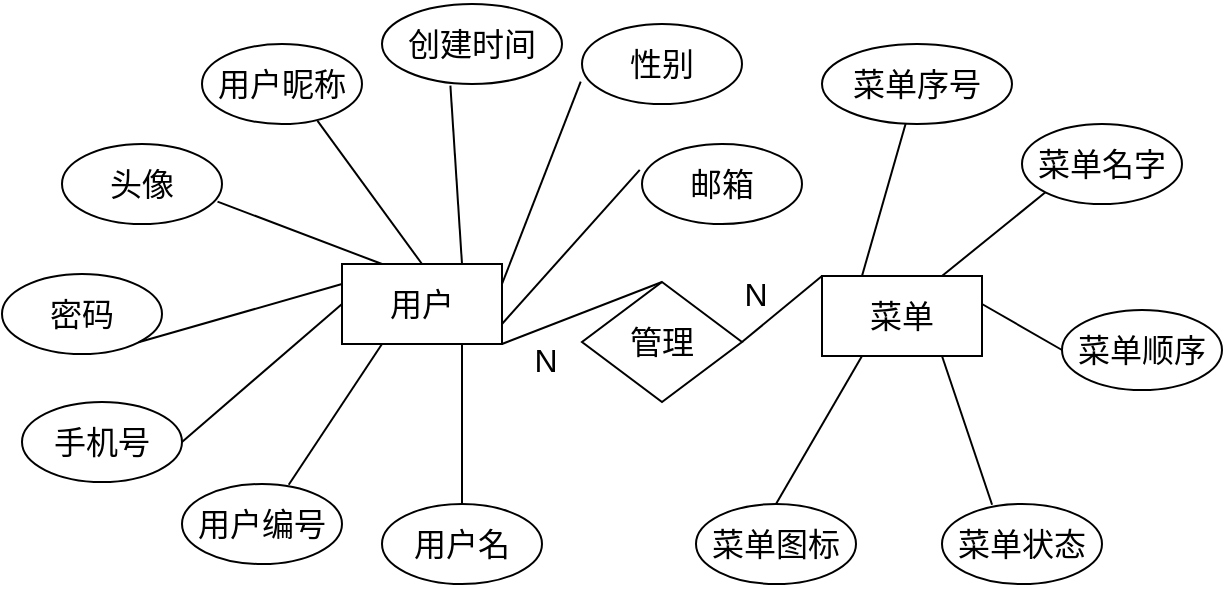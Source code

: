 <mxfile version="27.0.3">
  <diagram name="第 1 页" id="WmBBEiVnS1xbPfWJQFoL">
    <mxGraphModel dx="1500" dy="826" grid="1" gridSize="10" guides="1" tooltips="1" connect="1" arrows="1" fold="1" page="1" pageScale="1" pageWidth="827" pageHeight="1169" math="0" shadow="0">
      <root>
        <mxCell id="0" />
        <mxCell id="1" parent="0" />
        <mxCell id="0fA8BxLHoG1O0I9b1wSv-4" value="&lt;span style=&quot;font-size: 16px;&quot;&gt;菜单&lt;/span&gt;" style="rounded=0;whiteSpace=wrap;html=1;" parent="1" vertex="1">
          <mxGeometry x="470" y="306" width="80" height="40" as="geometry" />
        </mxCell>
        <mxCell id="0fA8BxLHoG1O0I9b1wSv-6" value="&lt;font style=&quot;font-size: 16px;&quot;&gt;用户&lt;/font&gt;" style="rounded=0;whiteSpace=wrap;html=1;" parent="1" vertex="1">
          <mxGeometry x="230" y="300" width="80" height="40" as="geometry" />
        </mxCell>
        <mxCell id="0fA8BxLHoG1O0I9b1wSv-11" value="&lt;p class=&quot;MsoNormal&quot;&gt;&lt;font face=&quot;Helvetica&quot; style=&quot;font-size: 16px;&quot;&gt;用户编号&lt;/font&gt;&lt;/p&gt;" style="ellipse;whiteSpace=wrap;html=1;" parent="1" vertex="1">
          <mxGeometry x="150" y="410" width="80" height="40" as="geometry" />
        </mxCell>
        <mxCell id="0fA8BxLHoG1O0I9b1wSv-12" value="&lt;p class=&quot;MsoNormal&quot;&gt;&lt;font face=&quot;Helvetica&quot; style=&quot;font-size: 16px;&quot;&gt;用户昵称&lt;/font&gt;&lt;/p&gt;" style="ellipse;whiteSpace=wrap;html=1;" parent="1" vertex="1">
          <mxGeometry x="160" y="190" width="80" height="40" as="geometry" />
        </mxCell>
        <mxCell id="0fA8BxLHoG1O0I9b1wSv-13" value="&lt;p class=&quot;MsoNormal&quot;&gt;&lt;font face=&quot;Helvetica&quot; style=&quot;font-size: 16px;&quot;&gt;用户名&lt;/font&gt;&lt;/p&gt;" style="ellipse;whiteSpace=wrap;html=1;" parent="1" vertex="1">
          <mxGeometry x="250" y="420" width="80" height="40" as="geometry" />
        </mxCell>
        <mxCell id="0fA8BxLHoG1O0I9b1wSv-14" value="&lt;p class=&quot;MsoNormal&quot;&gt;&lt;font face=&quot;Helvetica&quot; style=&quot;font-size: 16px;&quot;&gt;邮箱&lt;/font&gt;&lt;/p&gt;" style="ellipse;whiteSpace=wrap;html=1;" parent="1" vertex="1">
          <mxGeometry x="380" y="240" width="80" height="40" as="geometry" />
        </mxCell>
        <mxCell id="0fA8BxLHoG1O0I9b1wSv-15" value="&lt;p class=&quot;MsoNormal&quot;&gt;&lt;font face=&quot;Helvetica&quot; style=&quot;font-size: 16px;&quot;&gt;密码&lt;/font&gt;&lt;/p&gt;" style="ellipse;whiteSpace=wrap;html=1;" parent="1" vertex="1">
          <mxGeometry x="60" y="305" width="80" height="40" as="geometry" />
        </mxCell>
        <mxCell id="0fA8BxLHoG1O0I9b1wSv-16" value="&lt;p class=&quot;MsoNormal&quot;&gt;&lt;font style=&quot;font-size: 16px;&quot;&gt;手机号&lt;/font&gt;&lt;/p&gt;" style="ellipse;whiteSpace=wrap;html=1;" parent="1" vertex="1">
          <mxGeometry x="70" y="369" width="80" height="40" as="geometry" />
        </mxCell>
        <mxCell id="0fA8BxLHoG1O0I9b1wSv-17" value="&lt;p class=&quot;MsoNormal&quot;&gt;&lt;font face=&quot;Helvetica&quot; style=&quot;font-size: 16px;&quot;&gt;性别&lt;/font&gt;&lt;/p&gt;" style="ellipse;whiteSpace=wrap;html=1;" parent="1" vertex="1">
          <mxGeometry x="350" y="180" width="80" height="40" as="geometry" />
        </mxCell>
        <mxCell id="0fA8BxLHoG1O0I9b1wSv-18" value="&lt;p class=&quot;MsoNormal&quot;&gt;&lt;font style=&quot;font-size: 16px;&quot;&gt;头像&lt;/font&gt;&lt;/p&gt;" style="ellipse;whiteSpace=wrap;html=1;" parent="1" vertex="1">
          <mxGeometry x="90" y="240" width="80" height="40" as="geometry" />
        </mxCell>
        <mxCell id="0fA8BxLHoG1O0I9b1wSv-19" value="&lt;p class=&quot;MsoNormal&quot;&gt;&lt;font face=&quot;Helvetica&quot; style=&quot;font-size: 16px;&quot;&gt;创建时间&lt;/font&gt;&lt;/p&gt;" style="ellipse;whiteSpace=wrap;html=1;" parent="1" vertex="1">
          <mxGeometry x="250" y="170" width="90" height="40" as="geometry" />
        </mxCell>
        <mxCell id="0fA8BxLHoG1O0I9b1wSv-20" value="" style="endArrow=none;html=1;rounded=0;exitX=0.5;exitY=0;exitDx=0;exitDy=0;entryX=0.75;entryY=1;entryDx=0;entryDy=0;" parent="1" source="0fA8BxLHoG1O0I9b1wSv-13" target="0fA8BxLHoG1O0I9b1wSv-6" edge="1">
          <mxGeometry width="50" height="50" relative="1" as="geometry">
            <mxPoint x="160" y="390" as="sourcePoint" />
            <mxPoint x="210" y="340" as="targetPoint" />
          </mxGeometry>
        </mxCell>
        <mxCell id="0fA8BxLHoG1O0I9b1wSv-21" value="" style="endArrow=none;html=1;rounded=0;exitX=-0.014;exitY=0.324;exitDx=0;exitDy=0;entryX=1;entryY=0.75;entryDx=0;entryDy=0;exitPerimeter=0;" parent="1" source="0fA8BxLHoG1O0I9b1wSv-14" target="0fA8BxLHoG1O0I9b1wSv-6" edge="1">
          <mxGeometry width="50" height="50" relative="1" as="geometry">
            <mxPoint x="200" y="400" as="sourcePoint" />
            <mxPoint x="250" y="350" as="targetPoint" />
          </mxGeometry>
        </mxCell>
        <mxCell id="0fA8BxLHoG1O0I9b1wSv-22" value="" style="endArrow=none;html=1;rounded=0;exitX=-0.008;exitY=0.72;exitDx=0;exitDy=0;exitPerimeter=0;entryX=1;entryY=0.25;entryDx=0;entryDy=0;" parent="1" source="0fA8BxLHoG1O0I9b1wSv-17" target="0fA8BxLHoG1O0I9b1wSv-6" edge="1">
          <mxGeometry width="50" height="50" relative="1" as="geometry">
            <mxPoint x="280" y="435" as="sourcePoint" />
            <mxPoint x="260" y="350" as="targetPoint" />
          </mxGeometry>
        </mxCell>
        <mxCell id="0fA8BxLHoG1O0I9b1wSv-23" value="" style="endArrow=none;html=1;rounded=0;exitX=0.667;exitY=0.01;exitDx=0;exitDy=0;entryX=0.25;entryY=1;entryDx=0;entryDy=0;exitPerimeter=0;" parent="1" source="0fA8BxLHoG1O0I9b1wSv-11" target="0fA8BxLHoG1O0I9b1wSv-6" edge="1">
          <mxGeometry width="50" height="50" relative="1" as="geometry">
            <mxPoint x="148" y="356" as="sourcePoint" />
            <mxPoint x="210" y="310" as="targetPoint" />
          </mxGeometry>
        </mxCell>
        <mxCell id="0fA8BxLHoG1O0I9b1wSv-24" value="" style="endArrow=none;html=1;rounded=0;exitX=1;exitY=0.5;exitDx=0;exitDy=0;entryX=0;entryY=0.5;entryDx=0;entryDy=0;" parent="1" source="0fA8BxLHoG1O0I9b1wSv-16" target="0fA8BxLHoG1O0I9b1wSv-6" edge="1">
          <mxGeometry width="50" height="50" relative="1" as="geometry">
            <mxPoint x="130" y="300" as="sourcePoint" />
            <mxPoint x="220" y="280" as="targetPoint" />
          </mxGeometry>
        </mxCell>
        <mxCell id="0fA8BxLHoG1O0I9b1wSv-25" value="" style="endArrow=none;html=1;rounded=0;exitX=1;exitY=1;exitDx=0;exitDy=0;entryX=0;entryY=0.25;entryDx=0;entryDy=0;" parent="1" source="0fA8BxLHoG1O0I9b1wSv-15" target="0fA8BxLHoG1O0I9b1wSv-6" edge="1">
          <mxGeometry width="50" height="50" relative="1" as="geometry">
            <mxPoint x="160" y="250" as="sourcePoint" />
            <mxPoint x="250" y="330" as="targetPoint" />
          </mxGeometry>
        </mxCell>
        <mxCell id="0fA8BxLHoG1O0I9b1wSv-26" value="" style="endArrow=none;html=1;rounded=0;exitX=0.972;exitY=0.72;exitDx=0;exitDy=0;entryX=0.25;entryY=0;entryDx=0;entryDy=0;exitPerimeter=0;" parent="1" source="0fA8BxLHoG1O0I9b1wSv-18" target="0fA8BxLHoG1O0I9b1wSv-6" edge="1">
          <mxGeometry width="50" height="50" relative="1" as="geometry">
            <mxPoint x="200" y="214" as="sourcePoint" />
            <mxPoint x="272" y="270" as="targetPoint" />
          </mxGeometry>
        </mxCell>
        <mxCell id="0fA8BxLHoG1O0I9b1wSv-27" value="" style="endArrow=none;html=1;rounded=0;exitX=0.722;exitY=0.96;exitDx=0;exitDy=0;entryX=0.5;entryY=0;entryDx=0;entryDy=0;exitPerimeter=0;" parent="1" source="0fA8BxLHoG1O0I9b1wSv-12" target="0fA8BxLHoG1O0I9b1wSv-6" edge="1">
          <mxGeometry width="50" height="50" relative="1" as="geometry">
            <mxPoint x="245" y="190" as="sourcePoint" />
            <mxPoint x="275" y="286" as="targetPoint" />
          </mxGeometry>
        </mxCell>
        <mxCell id="0fA8BxLHoG1O0I9b1wSv-28" value="" style="endArrow=none;html=1;rounded=0;exitX=0.38;exitY=1.02;exitDx=0;exitDy=0;entryX=0.75;entryY=0;entryDx=0;entryDy=0;exitPerimeter=0;" parent="1" source="0fA8BxLHoG1O0I9b1wSv-19" target="0fA8BxLHoG1O0I9b1wSv-6" edge="1">
          <mxGeometry width="50" height="50" relative="1" as="geometry">
            <mxPoint x="295" y="180" as="sourcePoint" />
            <mxPoint x="290" y="300" as="targetPoint" />
          </mxGeometry>
        </mxCell>
        <mxCell id="0fA8BxLHoG1O0I9b1wSv-84" value="&lt;font style=&quot;font-size: 16px;&quot;&gt;管理&lt;/font&gt;" style="rhombus;whiteSpace=wrap;html=1;" parent="1" vertex="1">
          <mxGeometry x="350" y="309" width="80" height="60" as="geometry" />
        </mxCell>
        <mxCell id="0fA8BxLHoG1O0I9b1wSv-86" value="" style="endArrow=none;html=1;rounded=0;entryX=1;entryY=1;entryDx=0;entryDy=0;exitX=0.5;exitY=0;exitDx=0;exitDy=0;" parent="1" source="0fA8BxLHoG1O0I9b1wSv-84" target="0fA8BxLHoG1O0I9b1wSv-6" edge="1">
          <mxGeometry width="50" height="50" relative="1" as="geometry">
            <mxPoint x="180" y="510" as="sourcePoint" />
            <mxPoint x="230" y="460" as="targetPoint" />
          </mxGeometry>
        </mxCell>
        <mxCell id="0fA8BxLHoG1O0I9b1wSv-90" value="" style="endArrow=none;html=1;rounded=0;entryX=1;entryY=0.5;entryDx=0;entryDy=0;exitX=0;exitY=0;exitDx=0;exitDy=0;" parent="1" source="0fA8BxLHoG1O0I9b1wSv-4" target="0fA8BxLHoG1O0I9b1wSv-84" edge="1">
          <mxGeometry width="50" height="50" relative="1" as="geometry">
            <mxPoint x="190" y="600" as="sourcePoint" />
            <mxPoint x="150" y="510" as="targetPoint" />
          </mxGeometry>
        </mxCell>
        <mxCell id="0fA8BxLHoG1O0I9b1wSv-93" value="&lt;p class=&quot;MsoNormal&quot;&gt;&lt;span style=&quot;font-size: 16px;&quot;&gt;菜单名字&lt;/span&gt;&lt;/p&gt;" style="ellipse;whiteSpace=wrap;html=1;" parent="1" vertex="1">
          <mxGeometry x="570" y="230" width="80" height="40" as="geometry" />
        </mxCell>
        <mxCell id="0fA8BxLHoG1O0I9b1wSv-94" value="&lt;p class=&quot;MsoNormal&quot;&gt;&lt;span style=&quot;font-size: 16px;&quot;&gt;菜单状态&lt;/span&gt;&lt;/p&gt;" style="ellipse;whiteSpace=wrap;html=1;" parent="1" vertex="1">
          <mxGeometry x="530" y="420" width="80" height="40" as="geometry" />
        </mxCell>
        <mxCell id="0fA8BxLHoG1O0I9b1wSv-95" value="&lt;p class=&quot;MsoNormal&quot;&gt;&lt;span style=&quot;font-size: 16px;&quot;&gt;菜单序号&lt;/span&gt;&lt;/p&gt;" style="ellipse;whiteSpace=wrap;html=1;" parent="1" vertex="1">
          <mxGeometry x="470" y="190" width="95" height="40" as="geometry" />
        </mxCell>
        <mxCell id="0fA8BxLHoG1O0I9b1wSv-96" value="&lt;p class=&quot;MsoNormal&quot;&gt;&lt;span style=&quot;font-size: 16px;&quot;&gt;菜单顺序&lt;/span&gt;&lt;/p&gt;" style="ellipse;whiteSpace=wrap;html=1;" parent="1" vertex="1">
          <mxGeometry x="590" y="323" width="80" height="40" as="geometry" />
        </mxCell>
        <mxCell id="0fA8BxLHoG1O0I9b1wSv-97" value="&lt;p class=&quot;MsoNormal&quot;&gt;&lt;span style=&quot;font-size: 16px;&quot;&gt;菜单图标&lt;/span&gt;&lt;/p&gt;" style="ellipse;whiteSpace=wrap;html=1;" parent="1" vertex="1">
          <mxGeometry x="407" y="420" width="80" height="40" as="geometry" />
        </mxCell>
        <mxCell id="0fA8BxLHoG1O0I9b1wSv-113" value="" style="endArrow=none;html=1;rounded=0;exitX=0;exitY=0.5;exitDx=0;exitDy=0;" parent="1" source="0fA8BxLHoG1O0I9b1wSv-96" edge="1">
          <mxGeometry width="50" height="50" relative="1" as="geometry">
            <mxPoint x="300" y="615" as="sourcePoint" />
            <mxPoint x="550" y="320" as="targetPoint" />
          </mxGeometry>
        </mxCell>
        <mxCell id="0fA8BxLHoG1O0I9b1wSv-114" value="" style="endArrow=none;html=1;rounded=0;entryX=0.75;entryY=0;entryDx=0;entryDy=0;exitX=0;exitY=1;exitDx=0;exitDy=0;" parent="1" source="0fA8BxLHoG1O0I9b1wSv-93" target="0fA8BxLHoG1O0I9b1wSv-4" edge="1">
          <mxGeometry width="50" height="50" relative="1" as="geometry">
            <mxPoint x="410" y="670" as="sourcePoint" />
            <mxPoint x="335" y="570" as="targetPoint" />
          </mxGeometry>
        </mxCell>
        <mxCell id="0fA8BxLHoG1O0I9b1wSv-115" value="" style="endArrow=none;html=1;rounded=0;entryX=0.75;entryY=1;entryDx=0;entryDy=0;exitX=0.313;exitY=0.01;exitDx=0;exitDy=0;exitPerimeter=0;" parent="1" source="0fA8BxLHoG1O0I9b1wSv-94" target="0fA8BxLHoG1O0I9b1wSv-4" edge="1">
          <mxGeometry width="50" height="50" relative="1" as="geometry">
            <mxPoint x="560" y="430" as="sourcePoint" />
            <mxPoint x="315" y="570" as="targetPoint" />
          </mxGeometry>
        </mxCell>
        <mxCell id="0fA8BxLHoG1O0I9b1wSv-116" value="" style="endArrow=none;html=1;rounded=0;entryX=0.25;entryY=1;entryDx=0;entryDy=0;exitX=0.5;exitY=0;exitDx=0;exitDy=0;" parent="1" source="0fA8BxLHoG1O0I9b1wSv-97" target="0fA8BxLHoG1O0I9b1wSv-4" edge="1">
          <mxGeometry width="50" height="50" relative="1" as="geometry">
            <mxPoint x="323" y="772" as="sourcePoint" />
            <mxPoint x="295" y="570" as="targetPoint" />
          </mxGeometry>
        </mxCell>
        <mxCell id="0fA8BxLHoG1O0I9b1wSv-117" value="" style="endArrow=none;html=1;rounded=0;entryX=0.25;entryY=0;entryDx=0;entryDy=0;" parent="1" source="0fA8BxLHoG1O0I9b1wSv-95" target="0fA8BxLHoG1O0I9b1wSv-4" edge="1">
          <mxGeometry width="50" height="50" relative="1" as="geometry">
            <mxPoint x="250" y="790" as="sourcePoint" />
            <mxPoint x="529" y="320" as="targetPoint" />
          </mxGeometry>
        </mxCell>
        <mxCell id="0fA8BxLHoG1O0I9b1wSv-132" value="&lt;span style=&quot;font-size: 16px;&quot;&gt;N&lt;/span&gt;" style="text;html=1;align=center;verticalAlign=middle;whiteSpace=wrap;rounded=0;" parent="1" vertex="1">
          <mxGeometry x="302" y="333" width="60" height="30" as="geometry" />
        </mxCell>
        <mxCell id="0fA8BxLHoG1O0I9b1wSv-133" value="&lt;span style=&quot;font-size: 16px;&quot;&gt;N&lt;/span&gt;" style="text;html=1;align=center;verticalAlign=middle;whiteSpace=wrap;rounded=0;" parent="1" vertex="1">
          <mxGeometry x="407" y="300" width="60" height="30" as="geometry" />
        </mxCell>
      </root>
    </mxGraphModel>
  </diagram>
</mxfile>

